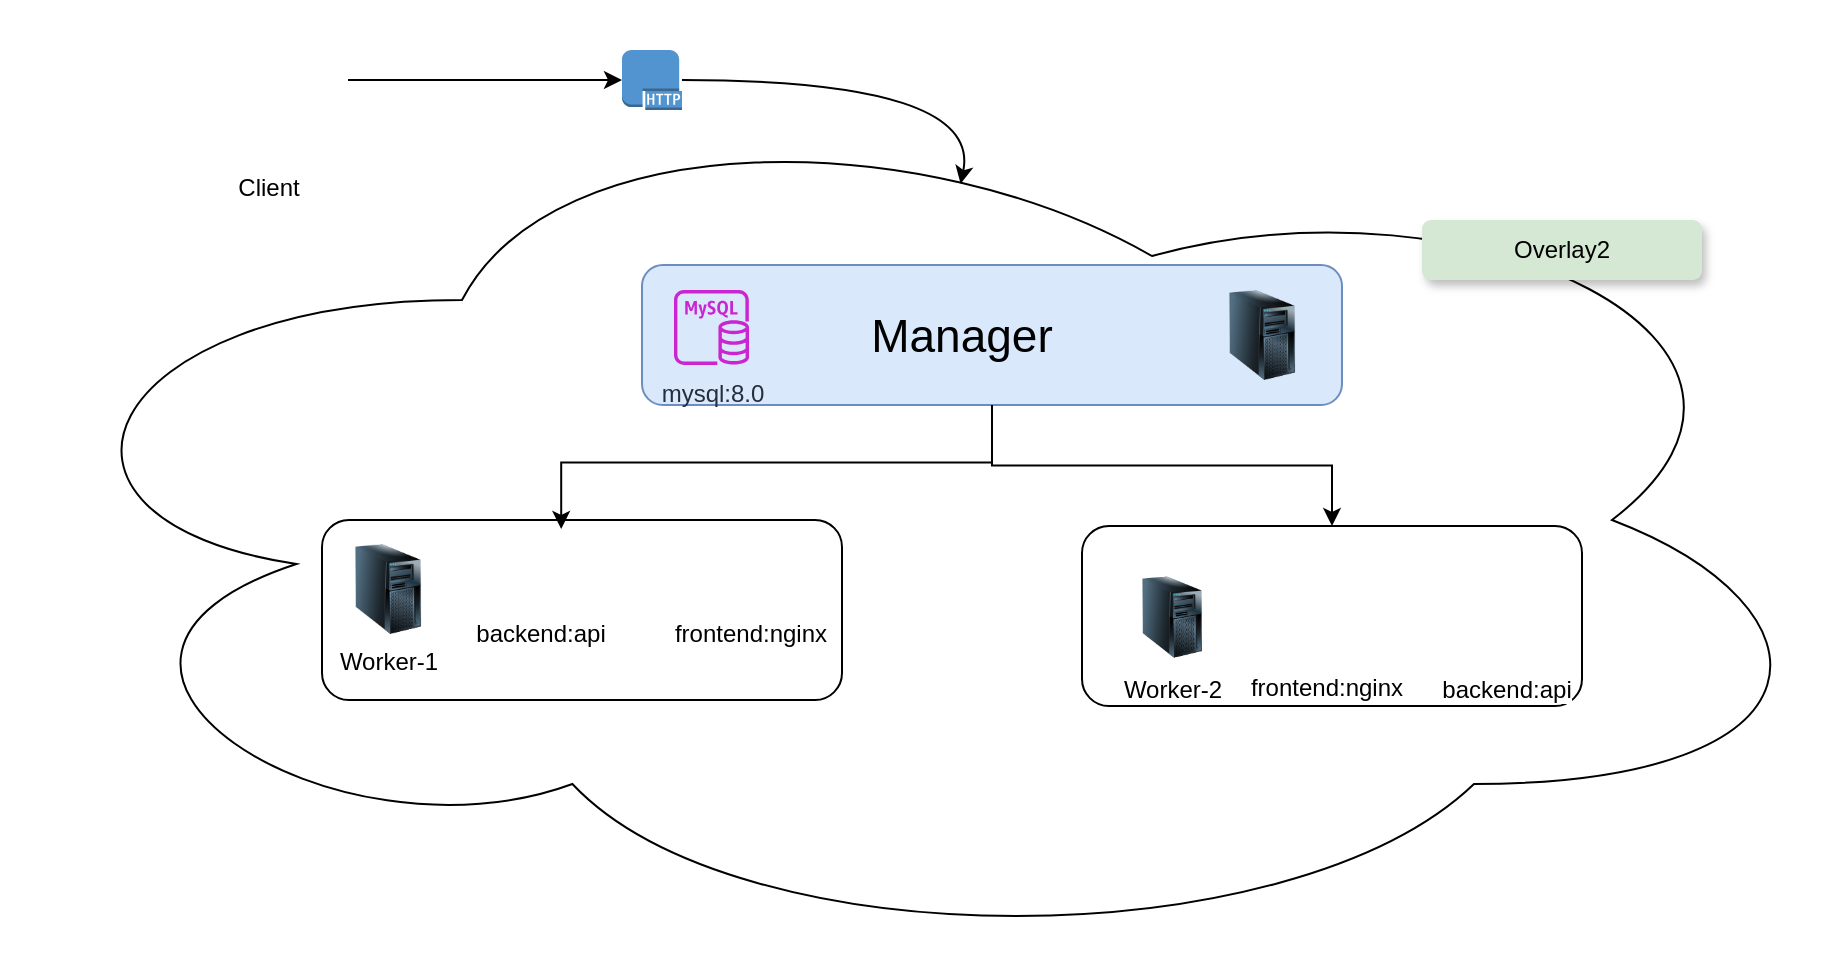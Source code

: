 <mxfile version="26.0.14">
  <diagram name="Page-1" id="3dF1ylbhX-f0zU8lbN6w">
    <mxGraphModel dx="1053" dy="656" grid="1" gridSize="10" guides="1" tooltips="1" connect="1" arrows="1" fold="1" page="1" pageScale="1" pageWidth="827" pageHeight="1169" math="0" shadow="0">
      <root>
        <mxCell id="0" />
        <mxCell id="1" parent="0" />
        <mxCell id="1pZZ6qmiSf2q0lY5F5ih-35" value="" style="rounded=1;whiteSpace=wrap;html=1;" vertex="1" parent="1">
          <mxGeometry x="580" y="313" width="250" height="90" as="geometry" />
        </mxCell>
        <mxCell id="1pZZ6qmiSf2q0lY5F5ih-32" value="" style="rounded=1;whiteSpace=wrap;html=1;" vertex="1" parent="1">
          <mxGeometry x="200" y="310" width="260" height="90" as="geometry" />
        </mxCell>
        <mxCell id="1pZZ6qmiSf2q0lY5F5ih-31" value="" style="ellipse;shape=cloud;whiteSpace=wrap;html=1;labelBackgroundColor=none;fontColor=default;fillColor=none;" vertex="1" parent="1">
          <mxGeometry x="40" y="90" width="920" height="440" as="geometry" />
        </mxCell>
        <mxCell id="1pZZ6qmiSf2q0lY5F5ih-17" value="frontend:nginx" style="shape=image;html=1;verticalAlign=top;verticalLabelPosition=bottom;labelBackgroundColor=#ffffff;imageAspect=0;aspect=fixed;image=https://cdn1.iconfinder.com/data/icons/unicons-line-vol-3/24/docker-128.png" vertex="1" parent="1">
          <mxGeometry x="395" y="315" width="38" height="38" as="geometry" />
        </mxCell>
        <mxCell id="1pZZ6qmiSf2q0lY5F5ih-1" value="Client" style="shape=image;html=1;verticalAlign=top;verticalLabelPosition=bottom;labelBackgroundColor=#ffffff;imageAspect=0;aspect=fixed;image=https://cdn0.iconfinder.com/data/icons/luisance_pack/128/ordinateur_portable_eteint.png" vertex="1" parent="1">
          <mxGeometry x="133" y="50" width="80" height="80" as="geometry" />
        </mxCell>
        <mxCell id="1pZZ6qmiSf2q0lY5F5ih-4" value="" style="outlineConnect=0;dashed=0;verticalLabelPosition=bottom;verticalAlign=top;align=center;html=1;shape=mxgraph.aws3.http_protocol;fillColor=#5294CF;gradientColor=none;" vertex="1" parent="1">
          <mxGeometry x="350" y="75" width="30" height="30" as="geometry" />
        </mxCell>
        <mxCell id="1pZZ6qmiSf2q0lY5F5ih-15" value="Worker-2" style="image;html=1;image=img/lib/clip_art/computers/Server_Tower_128x128.png" vertex="1" parent="1">
          <mxGeometry x="610" y="336" width="30" height="45" as="geometry" />
        </mxCell>
        <mxCell id="1pZZ6qmiSf2q0lY5F5ih-16" value="Worker-1" style="image;html=1;image=img/lib/clip_art/computers/Server_Tower_128x128.png" vertex="1" parent="1">
          <mxGeometry x="213" y="322" width="40" height="45" as="geometry" />
        </mxCell>
        <mxCell id="1pZZ6qmiSf2q0lY5F5ih-18" value="frontend:nginx" style="shape=image;html=1;verticalAlign=top;verticalLabelPosition=bottom;labelBackgroundColor=#ffffff;imageAspect=0;aspect=fixed;image=https://cdn1.iconfinder.com/data/icons/unicons-line-vol-3/24/docker-128.png" vertex="1" parent="1">
          <mxGeometry x="680" y="336" width="44" height="44" as="geometry" />
        </mxCell>
        <mxCell id="1pZZ6qmiSf2q0lY5F5ih-20" value="backend:api" style="shape=image;html=1;verticalAlign=top;verticalLabelPosition=bottom;labelBackgroundColor=#ffffff;imageAspect=0;aspect=fixed;image=https://cdn1.iconfinder.com/data/icons/unicons-line-vol-3/24/docker-128.png" vertex="1" parent="1">
          <mxGeometry x="770" y="337" width="44" height="44" as="geometry" />
        </mxCell>
        <mxCell id="1pZZ6qmiSf2q0lY5F5ih-21" value="backend:api" style="shape=image;html=1;verticalAlign=top;verticalLabelPosition=bottom;labelBackgroundColor=#ffffff;imageAspect=0;aspect=fixed;image=https://cdn1.iconfinder.com/data/icons/unicons-line-vol-3/24/docker-128.png" vertex="1" parent="1">
          <mxGeometry x="290" y="315" width="38" height="38" as="geometry" />
        </mxCell>
        <mxCell id="1pZZ6qmiSf2q0lY5F5ih-25" style="edgeStyle=orthogonalEdgeStyle;rounded=0;orthogonalLoop=1;jettySize=auto;html=1;entryX=0;entryY=0.5;entryDx=0;entryDy=0;entryPerimeter=0;" edge="1" parent="1" source="1pZZ6qmiSf2q0lY5F5ih-1" target="1pZZ6qmiSf2q0lY5F5ih-4">
          <mxGeometry relative="1" as="geometry" />
        </mxCell>
        <mxCell id="1pZZ6qmiSf2q0lY5F5ih-39" style="edgeStyle=orthogonalEdgeStyle;rounded=0;orthogonalLoop=1;jettySize=auto;html=1;entryX=0.5;entryY=0;entryDx=0;entryDy=0;" edge="1" parent="1" source="1pZZ6qmiSf2q0lY5F5ih-28" target="1pZZ6qmiSf2q0lY5F5ih-35">
          <mxGeometry relative="1" as="geometry" />
        </mxCell>
        <mxCell id="1pZZ6qmiSf2q0lY5F5ih-28" value="&lt;font style=&quot;font-size: 23px;&quot;&gt;Manager&lt;/font&gt;&lt;div&gt;&lt;/div&gt;" style="rounded=1;whiteSpace=wrap;html=1;fillColor=#dae8fc;strokeColor=#6c8ebf;shadow=0;glass=0;align=center;labelPosition=center;verticalLabelPosition=middle;verticalAlign=middle;spacingLeft=-30;" vertex="1" parent="1">
          <mxGeometry x="360" y="182.5" width="350" height="70" as="geometry" />
        </mxCell>
        <mxCell id="1pZZ6qmiSf2q0lY5F5ih-14" value="" style="image;html=1;image=img/lib/clip_art/computers/Server_Tower_128x128.png;imageBackground=none;" vertex="1" parent="1">
          <mxGeometry x="650" y="195" width="40" height="45" as="geometry" />
        </mxCell>
        <mxCell id="1pZZ6qmiSf2q0lY5F5ih-38" style="edgeStyle=orthogonalEdgeStyle;rounded=0;orthogonalLoop=1;jettySize=auto;html=1;entryX=0.46;entryY=0.05;entryDx=0;entryDy=0;entryPerimeter=0;" edge="1" parent="1" source="1pZZ6qmiSf2q0lY5F5ih-28" target="1pZZ6qmiSf2q0lY5F5ih-32">
          <mxGeometry relative="1" as="geometry" />
        </mxCell>
        <mxCell id="1pZZ6qmiSf2q0lY5F5ih-41" style="rounded=0;orthogonalLoop=1;jettySize=auto;html=1;entryX=0.521;entryY=0.118;entryDx=0;entryDy=0;entryPerimeter=0;strokeColor=default;curved=1;" edge="1" parent="1" source="1pZZ6qmiSf2q0lY5F5ih-4" target="1pZZ6qmiSf2q0lY5F5ih-31">
          <mxGeometry relative="1" as="geometry">
            <Array as="points">
              <mxPoint x="530" y="90" />
            </Array>
          </mxGeometry>
        </mxCell>
        <mxCell id="1pZZ6qmiSf2q0lY5F5ih-22" value="mysql:8.0" style="sketch=0;outlineConnect=0;fontColor=#232F3E;gradientColor=none;fillColor=#C925D1;strokeColor=none;dashed=0;verticalLabelPosition=bottom;verticalAlign=top;align=center;html=1;fontSize=12;fontStyle=0;aspect=fixed;pointerEvents=1;shape=mxgraph.aws4.rds_mysql_instance;" vertex="1" parent="1">
          <mxGeometry x="376" y="195" width="37.5" height="37.5" as="geometry" />
        </mxCell>
        <mxCell id="1pZZ6qmiSf2q0lY5F5ih-43" value="Overlay2" style="text;html=1;align=center;verticalAlign=middle;whiteSpace=wrap;rounded=1;fillColor=#d5e8d4;strokeColor=none;shadow=1;glass=0;" vertex="1" parent="1">
          <mxGeometry x="750" y="160" width="140" height="30" as="geometry" />
        </mxCell>
      </root>
    </mxGraphModel>
  </diagram>
</mxfile>
